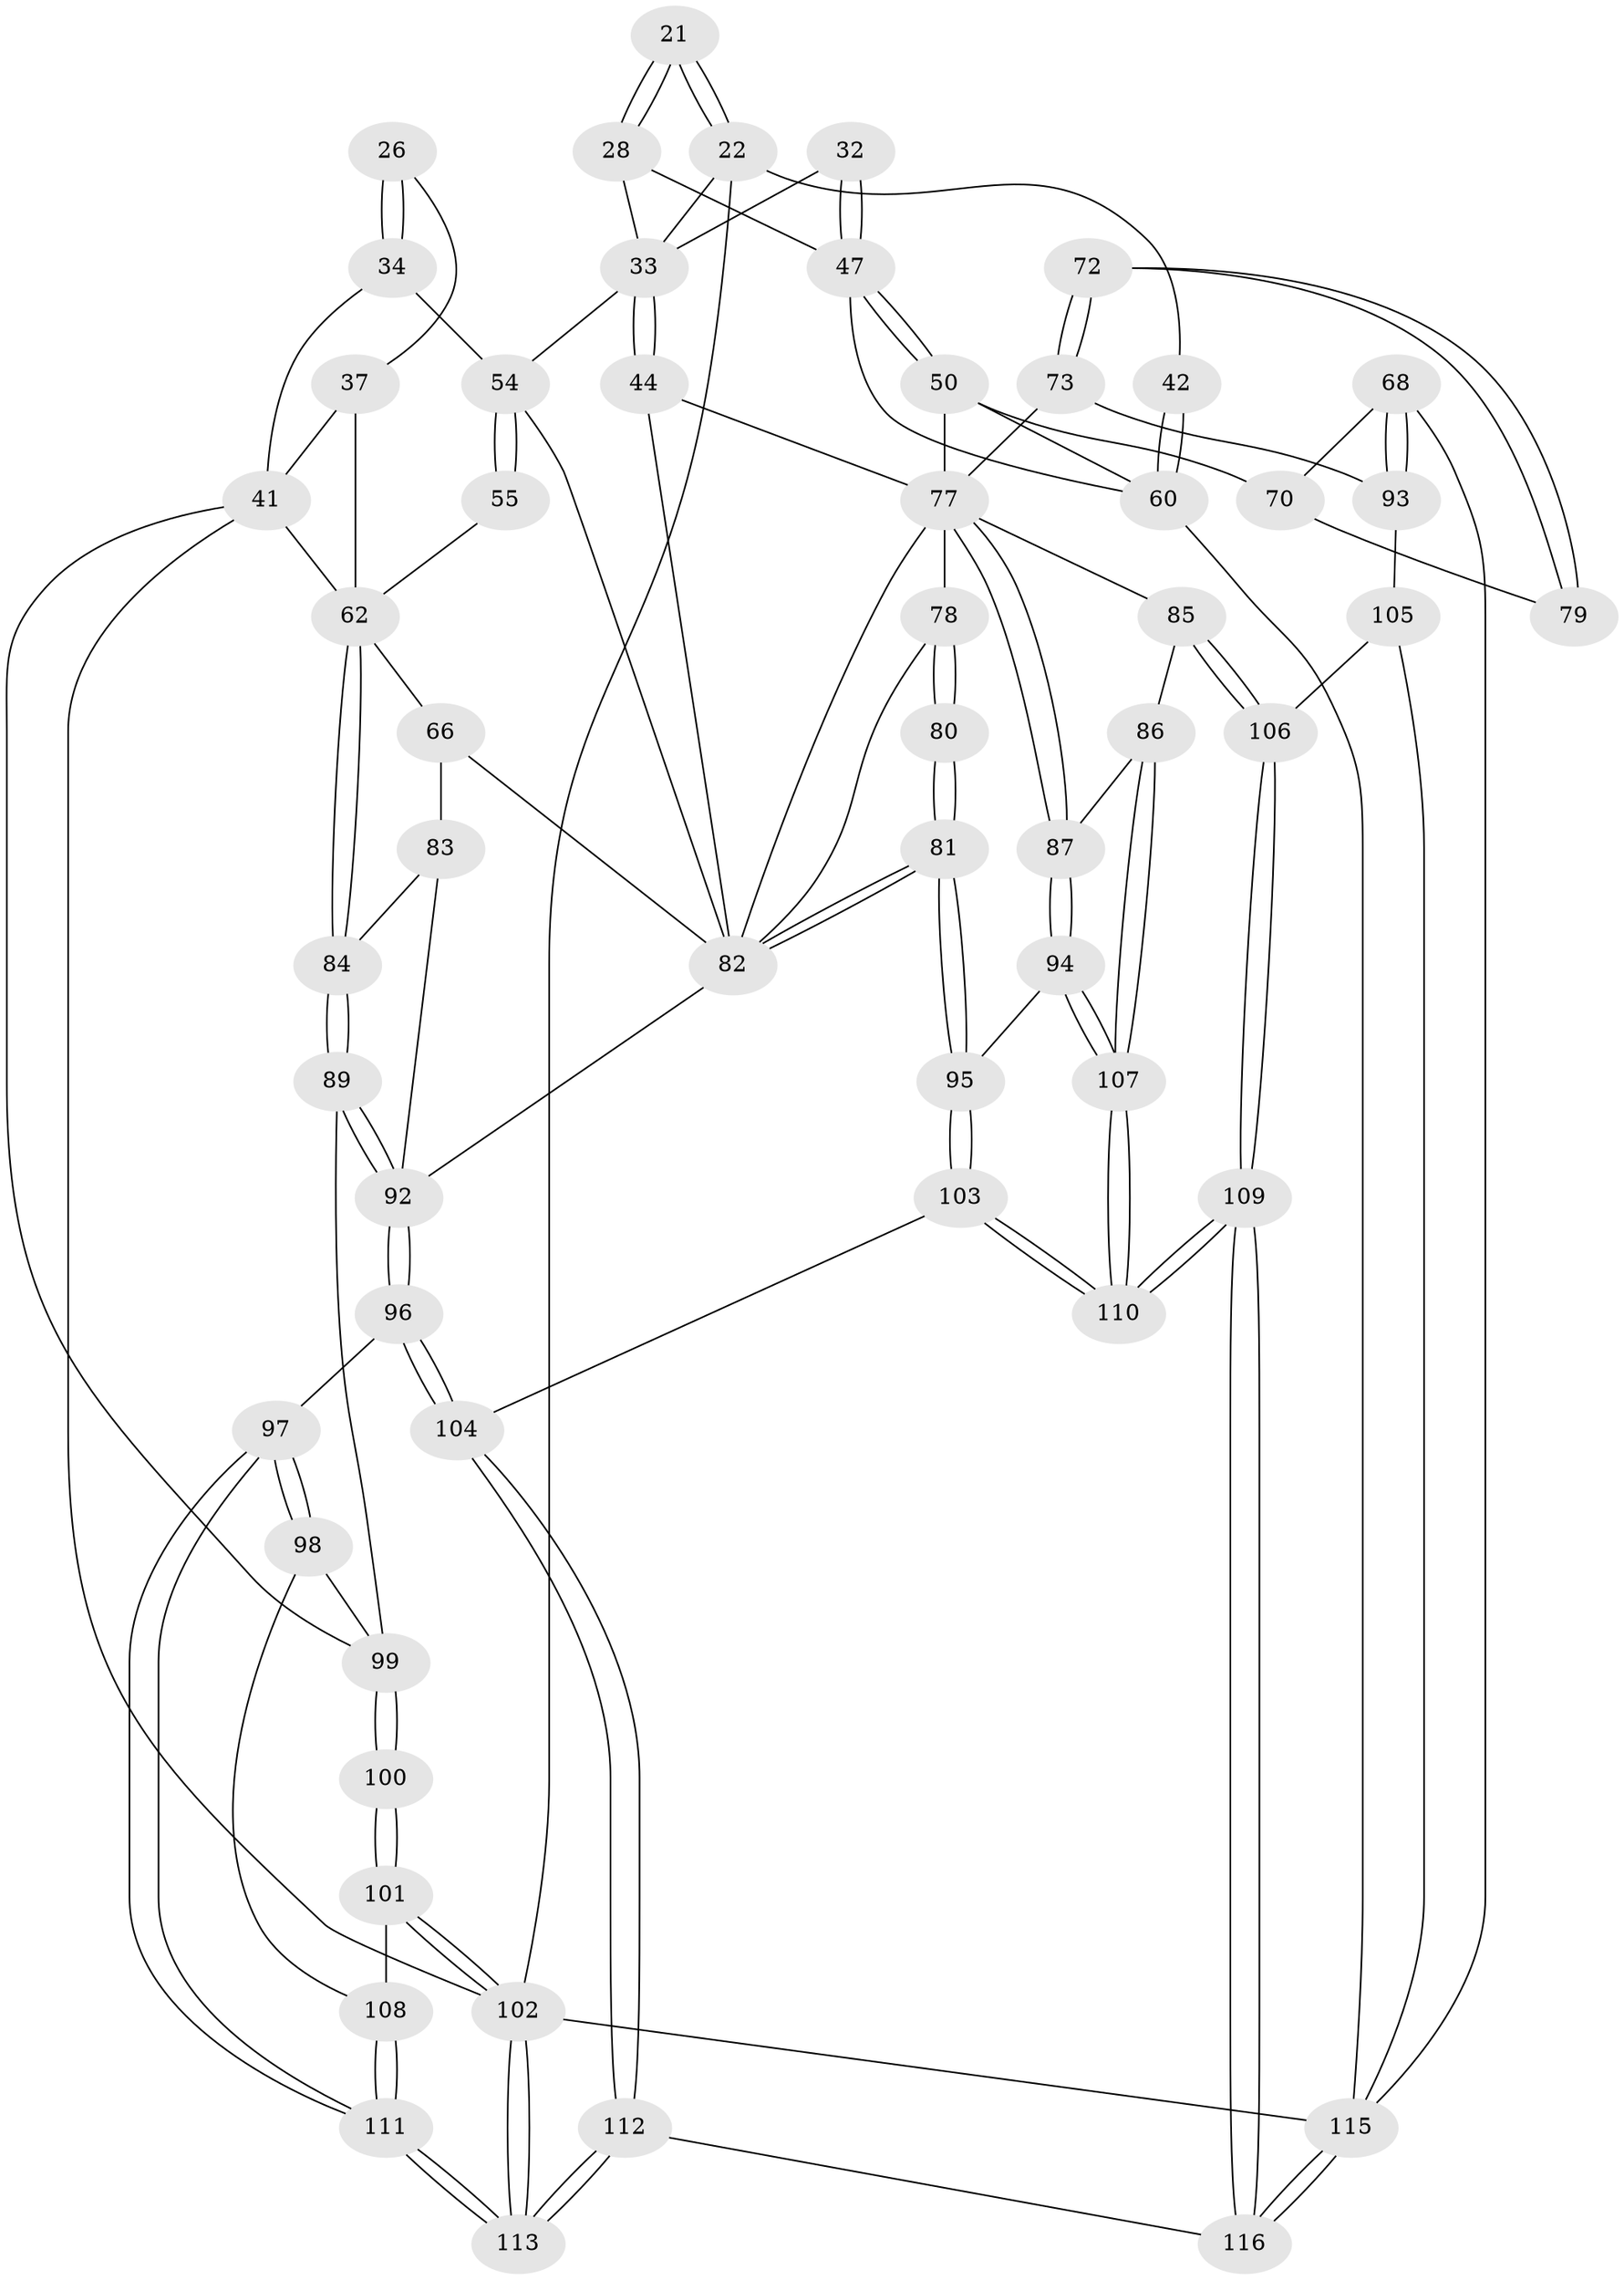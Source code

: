 // original degree distribution, {3: 0.017241379310344827, 4: 0.25862068965517243, 5: 0.4827586206896552, 6: 0.2413793103448276}
// Generated by graph-tools (version 1.1) at 2025/05/03/04/25 22:05:55]
// undirected, 58 vertices, 137 edges
graph export_dot {
graph [start="1"]
  node [color=gray90,style=filled];
  21 [pos="+1+0.22091383534368142",super="+14"];
  22 [pos="+1+0.2529183199783272",super="+12"];
  26 [pos="+0.19898988520103603+0.2291498174768044"];
  28 [pos="+0.946015793290343+0.23398784050976398",super="+16"];
  32 [pos="+0.6141651844215059+0.36623585614448273"];
  33 [pos="+0.5408137693504662+0.32289598636586786",super="+20+18"];
  34 [pos="+0.21153161199899437+0.3598772389388748",super="+7+8"];
  37 [pos="+0.05075252484043704+0.24687163599850645",super="+27"];
  41 [pos="+0+0.5482061499732536",super="+23+25"];
  42 [pos="+1+0.26643763211902205"];
  44 [pos="+0.49039864208935896+0.3886210969678523"];
  47 [pos="+0.716143999127188+0.44713644901322713",super="+30+31+29"];
  50 [pos="+0.7399807950760088+0.5025417692505825",super="+49"];
  54 [pos="+0.32015169303183616+0.6184239573457533",super="+46+35+19+6+36"];
  55 [pos="+0.24643426335245913+0.5769635708798354",super="+38"];
  60 [pos="+1+0.44291630967659196",super="+48+43"];
  62 [pos="+0.10215048430238384+0.6196274536153915",super="+40+61+39"];
  66 [pos="+0.1968464519303175+0.6760906300728752"];
  68 [pos="+1+0.740062504064176"];
  70 [pos="+0.7594531268309241+0.5123991064469303",super="+69"];
  72 [pos="+0.7671248063676082+0.7558488275436686"];
  73 [pos="+0.7475949269420812+0.7802855585036559"];
  77 [pos="+0.5721118914157588+0.732962758657652",super="+74+56"];
  78 [pos="+0.5220446429618025+0.7347627268855462",super="+75+76"];
  79 [pos="+0.876620082560884+0.688243040620636",super="+71"];
  80 [pos="+0.4606211206844256+0.7520294540788636"];
  81 [pos="+0.41888044491728993+0.7959851982637434"];
  82 [pos="+0.3165105057322021+0.7586013891104105",super="+65+58+57+45"];
  83 [pos="+0.17434874846261705+0.6963446546442923"];
  84 [pos="+0.13484289953436876+0.7159764580994281"];
  85 [pos="+0.7140728395646757+0.797941360336591"];
  86 [pos="+0.6696849971436181+0.8027622203923167"];
  87 [pos="+0.6174687416262808+0.7985671919364888"];
  89 [pos="+0.1311495284523624+0.7399425530636455"];
  92 [pos="+0.241041356744101+0.8290391677635763",super="+88"];
  93 [pos="+0.8455978906064844+0.8164377281035657"];
  94 [pos="+0.5492838867038372+0.8636920890476276"];
  95 [pos="+0.44102073342539655+0.8376758239329843"];
  96 [pos="+0.22687220818542622+0.8720661803346896"];
  97 [pos="+0.21630608193237144+0.8795191970251747"];
  98 [pos="+0.08245346190923333+0.8517364862602781"];
  99 [pos="+0.061863472443196274+0.8113614343486173",super="+91"];
  100 [pos="+0+0.7790276127525281"];
  101 [pos="+0+0.8087260955655584"];
  102 [pos="+0+1",super="+63+13"];
  103 [pos="+0.42532722409942975+0.8934405977193175"];
  104 [pos="+0.3508776871653036+0.9789409085107137"];
  105 [pos="+0.837378302610952+0.9401970217230232"];
  106 [pos="+0.7343047389517015+0.9283481296938574"];
  107 [pos="+0.5956486237476422+1"];
  108 [pos="+0.055013108513397115+0.8919167315680836"];
  109 [pos="+0.6063011913405086+1"];
  110 [pos="+0.6006474898041694+1"];
  111 [pos="+0.05171688545059739+1"];
  112 [pos="+0.38927674592944533+1"];
  113 [pos="+0+1"];
  115 [pos="+0.8985999633291331+1",super="+114"];
  116 [pos="+0.596289765165199+1"];
  21 -- 22 [weight=2];
  21 -- 22;
  21 -- 28 [weight=2];
  21 -- 28;
  22 -- 42;
  22 -- 33 [weight=2];
  22 -- 102 [weight=3];
  26 -- 34 [weight=2];
  26 -- 34;
  26 -- 37;
  28 -- 47 [weight=2];
  28 -- 33;
  32 -- 33;
  32 -- 47 [weight=2];
  32 -- 47;
  33 -- 44;
  33 -- 44;
  33 -- 54 [weight=2];
  34 -- 54 [weight=2];
  34 -- 41;
  37 -- 62;
  37 -- 41 [weight=2];
  41 -- 62;
  41 -- 99;
  41 -- 102 [weight=2];
  42 -- 60 [weight=2];
  42 -- 60;
  44 -- 77;
  44 -- 82;
  47 -- 50;
  47 -- 50;
  47 -- 60;
  50 -- 70;
  50 -- 60;
  50 -- 77;
  54 -- 55 [weight=2];
  54 -- 55;
  54 -- 82 [weight=2];
  55 -- 62 [weight=2];
  60 -- 115;
  62 -- 84;
  62 -- 84;
  62 -- 66;
  66 -- 83;
  66 -- 82;
  68 -- 93;
  68 -- 93;
  68 -- 70;
  68 -- 115;
  70 -- 79 [weight=2];
  72 -- 73;
  72 -- 73;
  72 -- 79 [weight=2];
  72 -- 79;
  73 -- 93;
  73 -- 77;
  77 -- 78 [weight=2];
  77 -- 87;
  77 -- 87;
  77 -- 85;
  77 -- 82;
  78 -- 80 [weight=2];
  78 -- 80;
  78 -- 82;
  80 -- 81;
  80 -- 81;
  81 -- 82;
  81 -- 82;
  81 -- 95;
  81 -- 95;
  82 -- 92;
  83 -- 84;
  83 -- 92;
  84 -- 89;
  84 -- 89;
  85 -- 86;
  85 -- 106;
  85 -- 106;
  86 -- 87;
  86 -- 107;
  86 -- 107;
  87 -- 94;
  87 -- 94;
  89 -- 92;
  89 -- 92;
  89 -- 99;
  92 -- 96;
  92 -- 96;
  93 -- 105;
  94 -- 95;
  94 -- 107;
  94 -- 107;
  95 -- 103;
  95 -- 103;
  96 -- 97;
  96 -- 104;
  96 -- 104;
  97 -- 98;
  97 -- 98;
  97 -- 111;
  97 -- 111;
  98 -- 99;
  98 -- 108;
  99 -- 100 [weight=2];
  99 -- 100;
  100 -- 101;
  100 -- 101;
  101 -- 102;
  101 -- 102;
  101 -- 108;
  102 -- 113;
  102 -- 113;
  102 -- 115 [weight=2];
  103 -- 104;
  103 -- 110;
  103 -- 110;
  104 -- 112;
  104 -- 112;
  105 -- 106;
  105 -- 115;
  106 -- 109;
  106 -- 109;
  107 -- 110;
  107 -- 110;
  108 -- 111;
  108 -- 111;
  109 -- 110;
  109 -- 110;
  109 -- 116;
  109 -- 116;
  111 -- 113;
  111 -- 113;
  112 -- 113;
  112 -- 113;
  112 -- 116;
  115 -- 116;
  115 -- 116;
}

